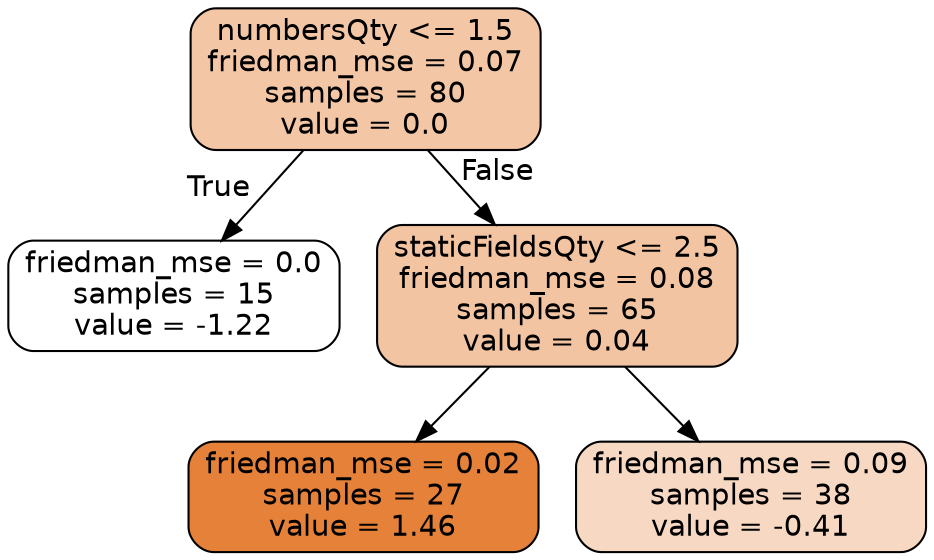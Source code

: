 digraph Tree {
node [shape=box, style="filled, rounded", color="black", fontname="helvetica"] ;
edge [fontname="helvetica"] ;
0 [label="numbersQty <= 1.5\nfriedman_mse = 0.07\nsamples = 80\nvalue = 0.0", fillcolor="#f3c6a5"] ;
1 [label="friedman_mse = 0.0\nsamples = 15\nvalue = -1.22", fillcolor="#ffffff"] ;
0 -> 1 [labeldistance=2.5, labelangle=45, headlabel="True"] ;
2 [label="staticFieldsQty <= 2.5\nfriedman_mse = 0.08\nsamples = 65\nvalue = 0.04", fillcolor="#f3c4a2"] ;
0 -> 2 [labeldistance=2.5, labelangle=-45, headlabel="False"] ;
3 [label="friedman_mse = 0.02\nsamples = 27\nvalue = 1.46", fillcolor="#e58139"] ;
2 -> 3 ;
4 [label="friedman_mse = 0.09\nsamples = 38\nvalue = -0.41", fillcolor="#f7d9c3"] ;
2 -> 4 ;
}